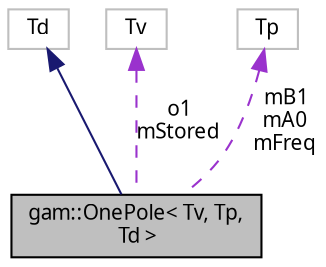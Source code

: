 digraph "gam::OnePole&lt; Tv, Tp, Td &gt;"
{
 // LATEX_PDF_SIZE
  bgcolor="transparent";
  edge [fontname="FreeSans.ttf",fontsize="10",labelfontname="FreeSans.ttf",labelfontsize="10"];
  node [fontname="FreeSans.ttf",fontsize="10",shape=record];
  Node1 [label="gam::OnePole\< Tv, Tp,\l Td \>",height=0.2,width=0.4,color="black", fillcolor="grey75", style="filled", fontcolor="black",tooltip="One-pole filter."];
  Node2 -> Node1 [dir="back",color="midnightblue",fontsize="10",style="solid",fontname="FreeSans.ttf"];
  Node2 [label="Td",height=0.2,width=0.4,color="grey75",tooltip=" "];
  Node3 -> Node1 [dir="back",color="darkorchid3",fontsize="10",style="dashed",label=" o1\nmStored" ,fontname="FreeSans.ttf"];
  Node3 [label="Tv",height=0.2,width=0.4,color="grey75",tooltip=" "];
  Node4 -> Node1 [dir="back",color="darkorchid3",fontsize="10",style="dashed",label=" mB1\nmA0\nmFreq" ,fontname="FreeSans.ttf"];
  Node4 [label="Tp",height=0.2,width=0.4,color="grey75",tooltip=" "];
}
